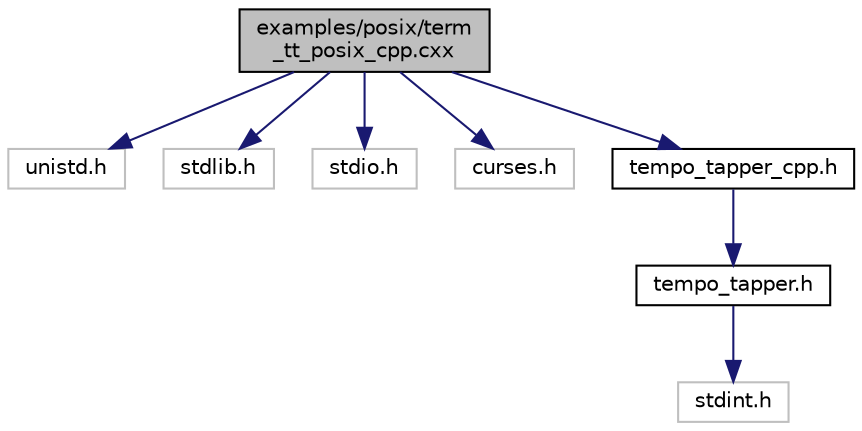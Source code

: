 digraph "examples/posix/term_tt_posix_cpp.cxx"
{
 // LATEX_PDF_SIZE
  edge [fontname="Helvetica",fontsize="10",labelfontname="Helvetica",labelfontsize="10"];
  node [fontname="Helvetica",fontsize="10",shape=record];
  Node1 [label="examples/posix/term\l_tt_posix_cpp.cxx",height=0.2,width=0.4,color="black", fillcolor="grey75", style="filled", fontcolor="black",tooltip="C++ wrapper implementation of term_tt_posix.cxx."];
  Node1 -> Node2 [color="midnightblue",fontsize="10",style="solid",fontname="Helvetica"];
  Node2 [label="unistd.h",height=0.2,width=0.4,color="grey75", fillcolor="white", style="filled",tooltip=" "];
  Node1 -> Node3 [color="midnightblue",fontsize="10",style="solid",fontname="Helvetica"];
  Node3 [label="stdlib.h",height=0.2,width=0.4,color="grey75", fillcolor="white", style="filled",tooltip=" "];
  Node1 -> Node4 [color="midnightblue",fontsize="10",style="solid",fontname="Helvetica"];
  Node4 [label="stdio.h",height=0.2,width=0.4,color="grey75", fillcolor="white", style="filled",tooltip=" "];
  Node1 -> Node5 [color="midnightblue",fontsize="10",style="solid",fontname="Helvetica"];
  Node5 [label="curses.h",height=0.2,width=0.4,color="grey75", fillcolor="white", style="filled",tooltip=" "];
  Node1 -> Node6 [color="midnightblue",fontsize="10",style="solid",fontname="Helvetica"];
  Node6 [label="tempo_tapper_cpp.h",height=0.2,width=0.4,color="black", fillcolor="white", style="filled",URL="$tempo__tapper__cpp_8h.html",tooltip="C++ wrapper for the tempo tapper library."];
  Node6 -> Node7 [color="midnightblue",fontsize="10",style="solid",fontname="Helvetica"];
  Node7 [label="tempo_tapper.h",height=0.2,width=0.4,color="black", fillcolor="white", style="filled",URL="$tempo__tapper_8h.html",tooltip="Provides all necessary strucs and functions to implement a tempo tapper."];
  Node7 -> Node8 [color="midnightblue",fontsize="10",style="solid",fontname="Helvetica"];
  Node8 [label="stdint.h",height=0.2,width=0.4,color="grey75", fillcolor="white", style="filled",tooltip=" "];
}
